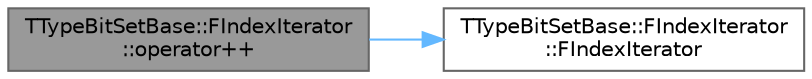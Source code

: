 digraph "TTypeBitSetBase::FIndexIterator::operator++"
{
 // INTERACTIVE_SVG=YES
 // LATEX_PDF_SIZE
  bgcolor="transparent";
  edge [fontname=Helvetica,fontsize=10,labelfontname=Helvetica,labelfontsize=10];
  node [fontname=Helvetica,fontsize=10,shape=box,height=0.2,width=0.4];
  rankdir="LR";
  Node1 [id="Node000001",label="TTypeBitSetBase::FIndexIterator\l::operator++",height=0.2,width=0.4,color="gray40", fillcolor="grey60", style="filled", fontcolor="black",tooltip="Advances the iterator to the next bit with the specified value."];
  Node1 -> Node2 [id="edge1_Node000001_Node000002",color="steelblue1",style="solid",tooltip=" "];
  Node2 [id="Node000002",label="TTypeBitSetBase::FIndexIterator\l::FIndexIterator",height=0.2,width=0.4,color="grey40", fillcolor="white", style="filled",URL="$d2/dd0/structTTypeBitSetBase_1_1FIndexIterator.html#ac90d96c766253f01ac51b65eb7e1e9a5",tooltip=" "];
}
